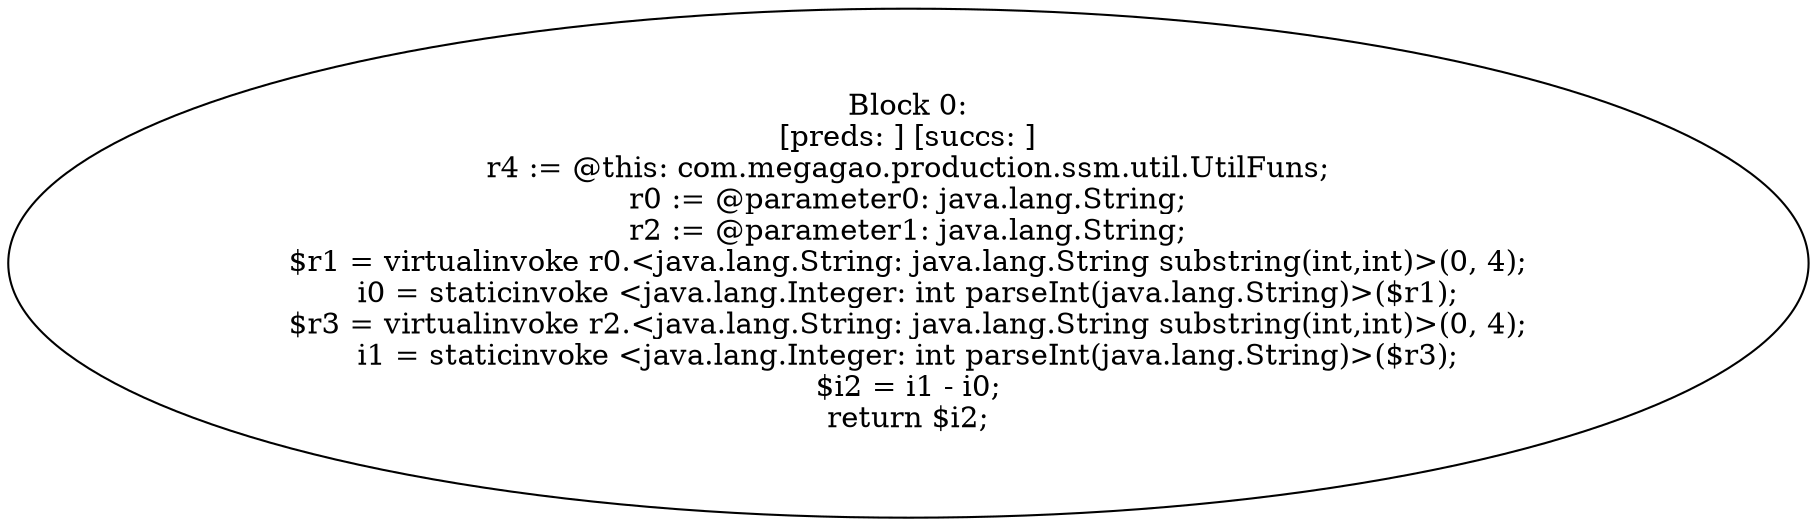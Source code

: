 digraph "unitGraph" {
    "Block 0:
[preds: ] [succs: ]
r4 := @this: com.megagao.production.ssm.util.UtilFuns;
r0 := @parameter0: java.lang.String;
r2 := @parameter1: java.lang.String;
$r1 = virtualinvoke r0.<java.lang.String: java.lang.String substring(int,int)>(0, 4);
i0 = staticinvoke <java.lang.Integer: int parseInt(java.lang.String)>($r1);
$r3 = virtualinvoke r2.<java.lang.String: java.lang.String substring(int,int)>(0, 4);
i1 = staticinvoke <java.lang.Integer: int parseInt(java.lang.String)>($r3);
$i2 = i1 - i0;
return $i2;
"
}
